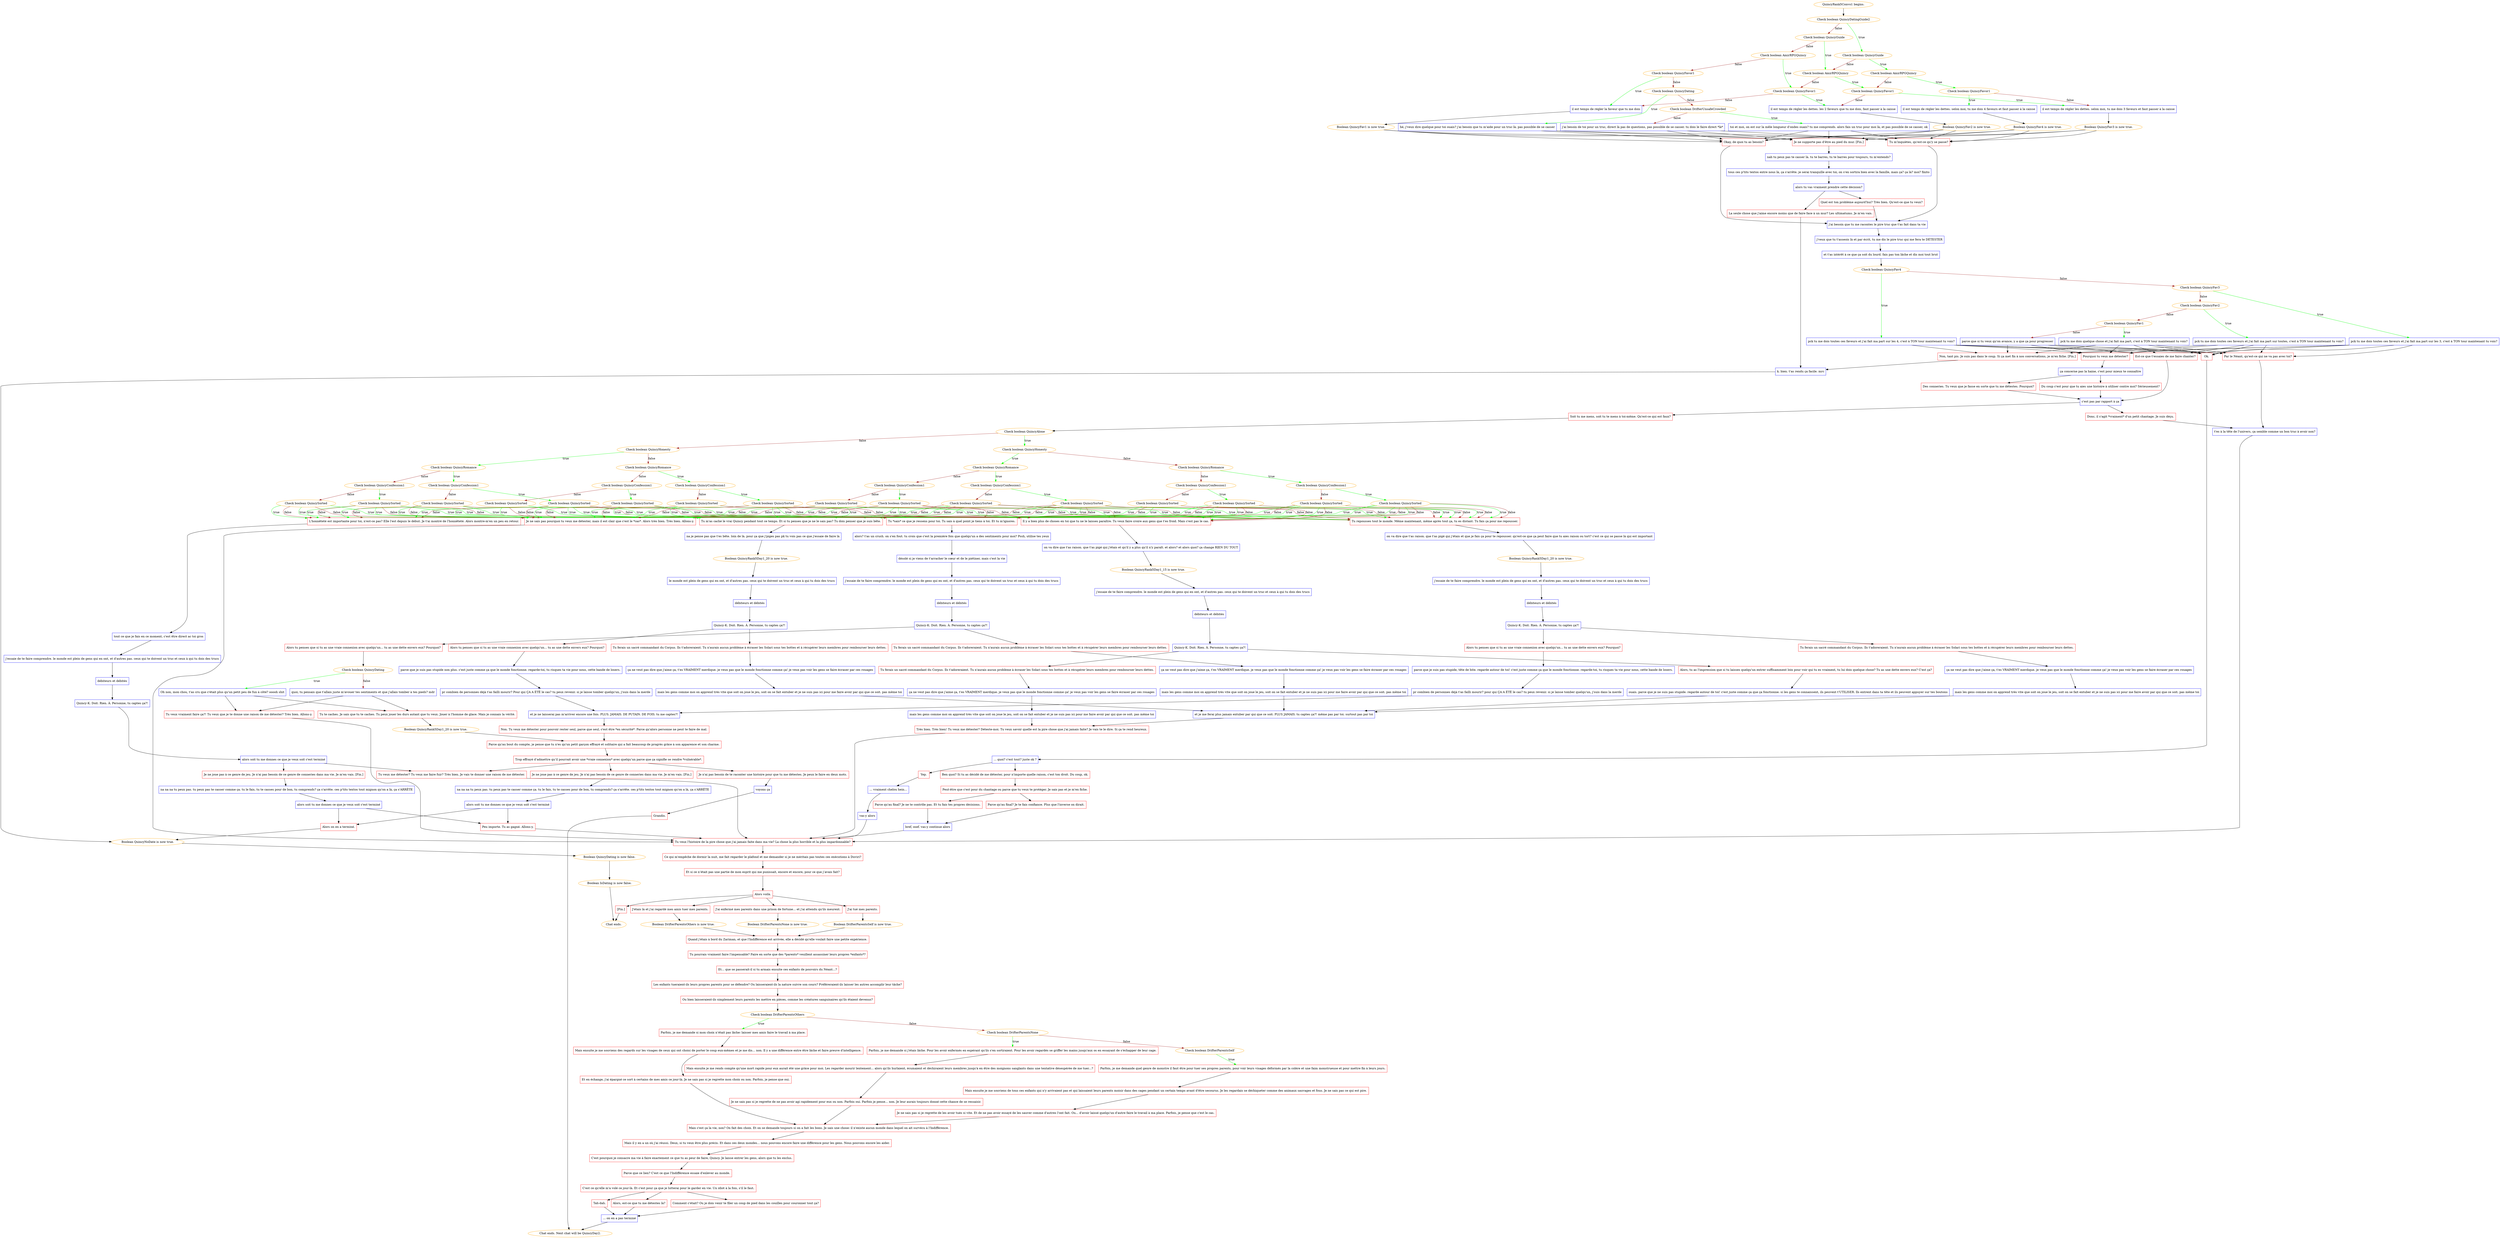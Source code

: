digraph {
	"QuincyRank5Convo1 begins." [color=orange];
		"QuincyRank5Convo1 begins." -> j4259438910;
	j4259438910 [label="Check boolean QuincyDatingGuide2",color=orange];
		j4259438910 -> j1808293916 [label=true,color=green];
		j4259438910 -> j3374279986 [label=false,color=brown];
	j1808293916 [label="Check boolean QuincyGuide",color=orange];
		j1808293916 -> j825999785 [label=true,color=green];
		j1808293916 -> j1508790296 [label=false,color=brown];
	j3374279986 [label="Check boolean QuincyGuide",color=orange];
		j3374279986 -> j1508790296 [label=true,color=green];
		j3374279986 -> j187799974 [label=false,color=brown];
	j825999785 [label="Check boolean AmirRPGQuincy",color=orange];
		j825999785 -> j348407752 [label=true,color=green];
		j825999785 -> j2690052736 [label=false,color=brown];
	j1508790296 [label="Check boolean AmirRPGQuincy",color=orange];
		j1508790296 -> j2690052736 [label=true,color=green];
		j1508790296 -> j7993924 [label=false,color=brown];
	j187799974 [label="Check boolean AmirRPGQuincy",color=orange];
		j187799974 -> j7993924 [label=true,color=green];
		j187799974 -> j311885398 [label=false,color=brown];
	j348407752 [label="Check boolean QuincyFavor1",color=orange];
		j348407752 -> j942256545 [label=true,color=green];
		j348407752 -> j1739165907 [label=false,color=brown];
	j2690052736 [label="Check boolean QuincyFavor1",color=orange];
		j2690052736 -> j1739165907 [label=true,color=green];
		j2690052736 -> j2746685708 [label=false,color=brown];
	j7993924 [label="Check boolean QuincyFavor1",color=orange];
		j7993924 -> j2746685708 [label=true,color=green];
		j7993924 -> j1387714251 [label=false,color=brown];
	j311885398 [label="Check boolean QuincyFavor1",color=orange];
		j311885398 -> j1387714251 [label=true,color=green];
		j311885398 -> j861801203 [label=false,color=brown];
	j942256545 [label="il est temps de régler les dettes. selon moi, tu me dois 4 faveurs et faut passer à la caisse",shape=box,color=blue];
		j942256545 -> j1829341265;
	j1739165907 [label="il est temps de régler les dettes. selon moi, tu me dois 3 faveurs et faut passer à la caisse",shape=box,color=blue];
		j1739165907 -> j3200699862;
	j2746685708 [label="il est temps de régler les dettes. les 2 faveurs que tu me dois, faut passer à la caisse",shape=box,color=blue];
		j2746685708 -> j2507424988;
	j1387714251 [label="il est temps de régler la faveur que tu me dois",shape=box,color=blue];
		j1387714251 -> j1261464452;
	j861801203 [label="Check boolean QuincyDating",color=orange];
		j861801203 -> j1547281372 [label=true,color=green];
		j861801203 -> j1471776078 [label=false,color=brown];
	j1829341265 [label="Boolean QuincyFav4 is now true.",color=orange];
		j1829341265 -> j2361139704;
		j1829341265 -> j3533450916;
		j1829341265 -> j1272338127;
	j3200699862 [label="Boolean QuincyFav3 is now true.",color=orange];
		j3200699862 -> j2361139704;
		j3200699862 -> j3533450916;
		j3200699862 -> j1272338127;
	j2507424988 [label="Boolean QuincyFav2 is now true.",color=orange];
		j2507424988 -> j2361139704;
		j2507424988 -> j3533450916;
		j2507424988 -> j1272338127;
	j1261464452 [label="Boolean QuincyFav1 is now true.",color=orange];
		j1261464452 -> j2361139704;
		j1261464452 -> j3533450916;
		j1261464452 -> j1272338127;
	j1547281372 [label="hé, j'veux dire quelque pour toi ouais? j'ai besoin que tu m'aide pour un truc là. pas possible de se casser",shape=box,color=blue];
		j1547281372 -> j2361139704;
		j1547281372 -> j3533450916;
		j1547281372 -> j1272338127;
	j1471776078 [label="Check boolean DrifterUnsafeCrowded",color=orange];
		j1471776078 -> j589198275 [label=true,color=green];
		j1471776078 -> j1911552126 [label=false,color=brown];
	j2361139704 [label="Tu m'inquiètes, qu'est-ce qu'y se passe?",shape=box,color=red];
		j2361139704 -> j2354087142;
	j3533450916 [label="Okay, de quoi tu as besoin?",shape=box,color=red];
		j3533450916 -> j2354087142;
	j1272338127 [label="Je ne supporte pas d'être au pied du mur. [Fin.]",shape=box,color=red];
		j1272338127 -> j1779170183;
	j589198275 [label="toi et moi, on est sur la mêle longueur d'ondes ouais? tu me comprends. alors fais un truc pour moi là, et pas possible de se casser, ok",shape=box,color=blue];
		j589198275 -> j2361139704;
		j589198275 -> j3533450916;
		j589198275 -> j1272338127;
	j1911552126 [label="j'ai besoin de toi pour un truc, direct là pas de questions, pas possible de se casser. tu dois le faire direct *là*",shape=box,color=blue];
		j1911552126 -> j2361139704;
		j1911552126 -> j3533450916;
		j1911552126 -> j1272338127;
	j2354087142 [label="j'ai besoin que tu me racontes le pire truc que t'as fait dans ta vie",shape=box,color=blue];
		j2354087142 -> j3506894675;
	j1779170183 [label="nah tu peux pas te casser là. tu te barres, tu te barres pour toujours, tu m'entends?",shape=box,color=blue];
		j1779170183 -> j1282968718;
	j3506894675 [label="j'veux que tu t'asseois là et par écrit, tu me dis le pire truc qui me fera te DÉTESTER",shape=box,color=blue];
		j3506894675 -> j3015069673;
	j1282968718 [label="tous ces p'tits textos entre nous là, ça s'arrête. je serai tranquille avec toi, on s'en sortira bien avec la famille, mais ça? ça là? moi? finito",shape=box,color=blue];
		j1282968718 -> j3540122253;
	j3015069673 [label="et t'as intérêt à ce que ça soit du lourd. fais pas ton lâche et dis moi tout brut",shape=box,color=blue];
		j3015069673 -> j592660636;
	j3540122253 [label="alors tu vas vraiment prendre cette décision?",shape=box,color=blue];
		j3540122253 -> j3475678726;
		j3540122253 -> j1918590107;
	j592660636 [label="Check boolean QuincyFav4",color=orange];
		j592660636 -> j1547060423 [label=true,color=green];
		j592660636 -> j755511056 [label=false,color=brown];
	j3475678726 [label="Quel est ton problème aujourd'hui? Très bien. Qu'est-ce que tu veux?",shape=box,color=red];
		j3475678726 -> j2354087142;
	j1918590107 [label="La seule chose que j'aime encore moins que de faire face à un mur? Les ultimatums. Je m'en vais.",shape=box,color=red];
		j1918590107 -> j2797919712;
	j1547060423 [label="pck tu me dois toutes ces faveurs et j'ai fait ma part sur les 4, c'est à TON tour maintenant tu vois?",shape=box,color=blue];
		j1547060423 -> j1527527147;
		j1547060423 -> j2079436692;
		j1547060423 -> j3821193648;
		j1547060423 -> j1889868667;
		j1547060423 -> j4061865038;
	j755511056 [label="Check boolean QuincyFav3",color=orange];
		j755511056 -> j90353037 [label=true,color=green];
		j755511056 -> j2821679080 [label=false,color=brown];
	j2797919712 [label="k. bien. t'as rendu ça facile. mrc",shape=box,color=blue];
		j2797919712 -> j2319655028;
	j1527527147 [label="Pourquoi tu veux me détester?",shape=box,color=red];
		j1527527147 -> j3645623921;
	j2079436692 [label="Est-ce que t'essaies de me faire chanter?",shape=box,color=red];
		j2079436692 -> j3010613561;
	j3821193648 [label="Par le Néant, qu'est-ce qui ne va pas avec toi?",shape=box,color=red];
		j3821193648 -> j891821024;
	j1889868667 [label="Ok.",shape=box,color=red];
		j1889868667 -> j1595029405;
	j4061865038 [label="Non, tant pis. Je suis pas dans le coup. Si ça met fin à nos conversations, je m'en fiche. [Fin.]",shape=box,color=red];
		j4061865038 -> j2797919712;
	j90353037 [label="pck tu me dois toutes ces faveurs et j'ai fait ma part sur les 3, c'est à TON tour maintenant tu vois?",shape=box,color=blue];
		j90353037 -> j1527527147;
		j90353037 -> j2079436692;
		j90353037 -> j3821193648;
		j90353037 -> j1889868667;
		j90353037 -> j4061865038;
	j2821679080 [label="Check boolean QuincyFav2",color=orange];
		j2821679080 -> j1655351268 [label=true,color=green];
		j2821679080 -> j2804589762 [label=false,color=brown];
	j2319655028 [label="Boolean QuincyNoDate is now true.",color=orange];
		j2319655028 -> j1884175600;
	j3645623921 [label="ça concerne pas la haine, c'est pour mieux te connaître",shape=box,color=blue];
		j3645623921 -> j2584397600;
		j3645623921 -> j3552843895;
	j3010613561 [label="c'est pas par rapport à ça",shape=box,color=blue];
		j3010613561 -> j2851381050;
		j3010613561 -> j1033973011;
	j891821024 [label="t'es à la tête de l'univers, ça semble comme un bon truc à avoir non?",shape=box,color=blue];
		j891821024 -> j2014753178;
	j1595029405 [label="... quoi? c'est tout? juste ok ?",shape=box,color=blue];
		j1595029405 -> j2314990382;
		j1595029405 -> j1210005030;
	j1655351268 [label="pck tu me dois toutes ces faveurs et j'ai fait ma part sur toutes, c'est à TON tour maintenant tu vois?",shape=box,color=blue];
		j1655351268 -> j1527527147;
		j1655351268 -> j2079436692;
		j1655351268 -> j3821193648;
		j1655351268 -> j1889868667;
		j1655351268 -> j4061865038;
	j2804589762 [label="Check boolean QuincyFav1",color=orange];
		j2804589762 -> j24209842 [label=true,color=green];
		j2804589762 -> j2759734311 [label=false,color=brown];
	j1884175600 [label="Boolean QuincyDating is now false.",color=orange];
		j1884175600 -> j1242024027;
	j2584397600 [label="Des conneries. Tu veux que je fasse en sorte que tu me détestes. Pourquoi?",shape=box,color=red];
		j2584397600 -> j3010613561;
	j3552843895 [label="Du coup c'est pour que tu aies une histoire à utiliser contre moi? Sérieusement?",shape=box,color=red];
		j3552843895 -> j3010613561;
	j2851381050 [label="Soit tu me mens, soit tu te mens à toi-même. Qu'est-ce qui est faux?",shape=box,color=red];
		j2851381050 -> j1329786559;
	j1033973011 [label="Donc, il s'agit *vraiment* d'un petit chantage. Je suis déçu.",shape=box,color=red];
		j1033973011 -> j891821024;
	j2014753178 [label="Tu veux l'histoire de la pire chose que j'ai jamais faite dans ma vie? La chose la plus horrible et la plus impardonnable?",shape=box,color=red];
		j2014753178 -> j1430316218;
	j2314990382 [label="Ben quoi? Si tu as décidé de me détester, pour n'importe quelle raison, c'est ton droit. Du coup, ok.",shape=box,color=red];
		j2314990382 -> j3764426280;
	j1210005030 [label="Yep.",shape=box,color=red];
		j1210005030 -> j2627816367;
	j24209842 [label="pck tu me dois quelque chose et j'ai fait ma part, c'est à TON tour maintenant tu vois?",shape=box,color=blue];
		j24209842 -> j1527527147;
		j24209842 -> j2079436692;
		j24209842 -> j3821193648;
		j24209842 -> j1889868667;
		j24209842 -> j4061865038;
	j2759734311 [label="parce que si tu veux qu'on avance, y a que ça pour progresser",shape=box,color=blue];
		j2759734311 -> j1527527147;
		j2759734311 -> j2079436692;
		j2759734311 -> j3821193648;
		j2759734311 -> j1889868667;
		j2759734311 -> j4061865038;
	j1242024027 [label="Boolean IsDating is now false.",color=orange];
		j1242024027 -> "Chat ends.";
	j1329786559 [label="Check boolean QuincyAlone",color=orange];
		j1329786559 -> j4082736045 [label=true,color=green];
		j1329786559 -> j1488184131 [label=false,color=brown];
	j1430316218 [label="Ce qui m'empêche de dormir la nuit, me fait regarder le plafond et me demander si je ne méritais pas toutes ces exécutions à Duviri?",shape=box,color=red];
		j1430316218 -> j1884089591;
	j3764426280 [label="Peut-être que c'est pour du chantage ou parce que tu veux te protéger. Je sais pas et je m'en fiche.",shape=box,color=red];
		j3764426280 -> j14513763;
		j3764426280 -> j4210609525;
	j2627816367 [label="... vraiment chelou hein...",shape=box,color=blue];
		j2627816367 -> j2221581750;
	"Chat ends." [color=orange];
	j4082736045 [label="Check boolean QuincyHonesty",color=orange];
		j4082736045 -> j825753960 [label=true,color=green];
		j4082736045 -> j3531077701 [label=false,color=brown];
	j1488184131 [label="Check boolean QuincyHonesty",color=orange];
		j1488184131 -> j2894358849 [label=true,color=green];
		j1488184131 -> j2011230306 [label=false,color=brown];
	j1884089591 [label="Et si ce n’était pas une partie de mon esprit qui me punissait, encore et encore, pour ce que j’avais fait?",shape=box,color=red];
		j1884089591 -> j3514376897;
	j14513763 [label="Parce qu'au final? Je ne te contrôle pas. Et tu fais tes propres décisions.",shape=box,color=red];
		j14513763 -> j221570953;
	j4210609525 [label="Parce qu'au final? Je te fais confiance. Plus que l'inverse on dirait.",shape=box,color=red];
		j4210609525 -> j221570953;
	j2221581750 [label="vas-y alors",shape=box,color=blue];
		j2221581750 -> j2014753178;
	j825753960 [label="Check boolean QuincyRomance",color=orange];
		j825753960 -> j2412885674 [label=true,color=green];
		j825753960 -> j3773748277 [label=false,color=brown];
	j3531077701 [label="Check boolean QuincyRomance",color=orange];
		j3531077701 -> j3772923861 [label=true,color=green];
		j3531077701 -> j3705907214 [label=false,color=brown];
	j2894358849 [label="Check boolean QuincyRomance",color=orange];
		j2894358849 -> j2880257702 [label=true,color=green];
		j2894358849 -> j1505471158 [label=false,color=brown];
	j2011230306 [label="Check boolean QuincyRomance",color=orange];
		j2011230306 -> j2233134132 [label=true,color=green];
		j2011230306 -> j491044399 [label=false,color=brown];
	j3514376897 [label="Alors voilà.",shape=box,color=red];
		j3514376897 -> j2470687786;
		j3514376897 -> j1446728198;
		j3514376897 -> j2225717824;
		j3514376897 -> j4011126774;
	j221570953 [label="bref, osef. vas-y continue alors",shape=box,color=blue];
		j221570953 -> j2014753178;
	j2412885674 [label="Check boolean QuincyConfession1",color=orange];
		j2412885674 -> j2334105743 [label=true,color=green];
		j2412885674 -> j643075583 [label=false,color=brown];
	j3773748277 [label="Check boolean QuincyConfession1",color=orange];
		j3773748277 -> j877673860 [label=true,color=green];
		j3773748277 -> j2747914606 [label=false,color=brown];
	j3772923861 [label="Check boolean QuincyConfession1",color=orange];
		j3772923861 -> j876242526 [label=true,color=green];
		j3772923861 -> j1736569315 [label=false,color=brown];
	j3705907214 [label="Check boolean QuincyConfession1",color=orange];
		j3705907214 -> j1344177650 [label=true,color=green];
		j3705907214 -> j2742183548 [label=false,color=brown];
	j2880257702 [label="Check boolean QuincyConfession1",color=orange];
		j2880257702 -> j600996153 [label=true,color=green];
		j2880257702 -> j2116091037 [label=false,color=brown];
	j1505471158 [label="Check boolean QuincyConfession1",color=orange];
		j1505471158 -> j494868219 [label=true,color=green];
		j1505471158 -> j3270453115 [label=false,color=brown];
	j2233134132 [label="Check boolean QuincyConfession1",color=orange];
		j2233134132 -> j2167128322 [label=true,color=green];
		j2233134132 -> j644773257 [label=false,color=brown];
	j491044399 [label="Check boolean QuincyConfession1",color=orange];
		j491044399 -> j3881275791 [label=true,color=green];
		j491044399 -> j642294731 [label=false,color=brown];
	j2470687786 [label="J'étais là et j'ai regardé mes amis tuer mes parents.",shape=box,color=red];
		j2470687786 -> j2603763877;
	j1446728198 [label="J'ai enfermé mes parents dans une prison de fortune... et j'ai attendu qu'ils meurent.",shape=box,color=red];
		j1446728198 -> j526580992;
	j2225717824 [label="J'ai tué mes parents.",shape=box,color=red];
		j2225717824 -> j700718043;
	j4011126774 [label="[Fin.]",shape=box,color=red];
		j4011126774 -> "Chat ends.";
	j2334105743 [label="Check boolean QuincySorted",color=orange];
		j2334105743 -> j1649066816 [label=true,color=green];
		j2334105743 -> j1749404395 [label=true,color=green];
		j2334105743 -> j153422073 [label=true,color=green];
		j2334105743 -> j1063919495 [label=true,color=green];
		j2334105743 -> j1945090055 [label=true,color=green];
		j2334105743 -> j1649066816 [label=false,color=brown];
		j2334105743 -> j1749404395 [label=false,color=brown];
		j2334105743 -> j153422073 [label=false,color=brown];
		j2334105743 -> j1063919495 [label=false,color=brown];
		j2334105743 -> j2227506562 [label=false,color=brown];
	j643075583 [label="Check boolean QuincySorted",color=orange];
		j643075583 -> j1649066816 [label=true,color=green];
		j643075583 -> j1749404395 [label=true,color=green];
		j643075583 -> j153422073 [label=true,color=green];
		j643075583 -> j1945090055 [label=true,color=green];
		j643075583 -> j2227506562 [label=true,color=green];
		j643075583 -> j1649066816 [label=false,color=brown];
		j643075583 -> j1749404395 [label=false,color=brown];
		j643075583 -> j153422073 [label=false,color=brown];
		j643075583 -> j2227506562 [label=false,color=brown];
	j877673860 [label="Check boolean QuincySorted",color=orange];
		j877673860 -> j1649066816 [label=true,color=green];
		j877673860 -> j1749404395 [label=true,color=green];
		j877673860 -> j1063919495 [label=true,color=green];
		j877673860 -> j1945090055 [label=true,color=green];
		j877673860 -> j2227506562 [label=true,color=green];
		j877673860 -> j1649066816 [label=false,color=brown];
		j877673860 -> j1749404395 [label=false,color=brown];
		j877673860 -> j1063919495 [label=false,color=brown];
		j877673860 -> j2227506562 [label=false,color=brown];
	j2747914606 [label="Check boolean QuincySorted",color=orange];
		j2747914606 -> j1649066816 [label=true,color=green];
		j2747914606 -> j1749404395 [label=true,color=green];
		j2747914606 -> j1945090055 [label=true,color=green];
		j2747914606 -> j2227506562 [label=true,color=green];
		j2747914606 -> j1649066816 [label=false,color=brown];
		j2747914606 -> j1749404395 [label=false,color=brown];
		j2747914606 -> j2227506562 [label=false,color=brown];
	j876242526 [label="Check boolean QuincySorted",color=orange];
		j876242526 -> j1649066816 [label=true,color=green];
		j876242526 -> j153422073 [label=true,color=green];
		j876242526 -> j1063919495 [label=true,color=green];
		j876242526 -> j1945090055 [label=true,color=green];
		j876242526 -> j2227506562 [label=true,color=green];
		j876242526 -> j1649066816 [label=false,color=brown];
		j876242526 -> j153422073 [label=false,color=brown];
		j876242526 -> j1063919495 [label=false,color=brown];
	j1736569315 [label="Check boolean QuincySorted",color=orange];
		j1736569315 -> j1649066816 [label=true,color=green];
		j1736569315 -> j153422073 [label=true,color=green];
		j1736569315 -> j1945090055 [label=true,color=green];
		j1736569315 -> j2227506562 [label=true,color=green];
		j1736569315 -> j1649066816 [label=false,color=brown];
		j1736569315 -> j153422073 [label=false,color=brown];
		j1736569315 -> j2227506562 [label=false,color=brown];
	j1344177650 [label="Check boolean QuincySorted",color=orange];
		j1344177650 -> j1649066816 [label=true,color=green];
		j1344177650 -> j1063919495 [label=true,color=green];
		j1344177650 -> j1945090055 [label=true,color=green];
		j1344177650 -> j2227506562 [label=true,color=green];
		j1344177650 -> j1649066816 [label=false,color=brown];
		j1344177650 -> j1063919495 [label=false,color=brown];
		j1344177650 -> j2227506562 [label=false,color=brown];
	j2742183548 [label="Check boolean QuincySorted",color=orange];
		j2742183548 -> j1649066816 [label=true,color=green];
		j2742183548 -> j1945090055 [label=true,color=green];
		j2742183548 -> j2227506562 [label=true,color=green];
		j2742183548 -> j1649066816 [label=false,color=brown];
		j2742183548 -> j2227506562 [label=false,color=brown];
	j600996153 [label="Check boolean QuincySorted",color=orange];
		j600996153 -> j1749404395 [label=true,color=green];
		j600996153 -> j153422073 [label=true,color=green];
		j600996153 -> j1063919495 [label=true,color=green];
		j600996153 -> j1945090055 [label=true,color=green];
		j600996153 -> j2227506562 [label=true,color=green];
		j600996153 -> j1749404395 [label=false,color=brown];
		j600996153 -> j153422073 [label=false,color=brown];
		j600996153 -> j1063919495 [label=false,color=brown];
		j600996153 -> j2227506562 [label=false,color=brown];
	j2116091037 [label="Check boolean QuincySorted",color=orange];
		j2116091037 -> j1749404395 [label=true,color=green];
		j2116091037 -> j153422073 [label=true,color=green];
		j2116091037 -> j1945090055 [label=true,color=green];
		j2116091037 -> j2227506562 [label=true,color=green];
		j2116091037 -> j1749404395 [label=false,color=brown];
		j2116091037 -> j153422073 [label=false,color=brown];
		j2116091037 -> j2227506562 [label=false,color=brown];
	j494868219 [label="Check boolean QuincySorted",color=orange];
		j494868219 -> j1749404395 [label=true,color=green];
		j494868219 -> j1063919495 [label=true,color=green];
		j494868219 -> j1945090055 [label=true,color=green];
		j494868219 -> j2227506562 [label=true,color=green];
		j494868219 -> j1749404395 [label=false,color=brown];
		j494868219 -> j1063919495 [label=false,color=brown];
		j494868219 -> j2227506562 [label=false,color=brown];
	j3270453115 [label="Check boolean QuincySorted",color=orange];
		j3270453115 -> j1749404395 [label=true,color=green];
		j3270453115 -> j1945090055 [label=true,color=green];
		j3270453115 -> j2227506562 [label=true,color=green];
		j3270453115 -> j1749404395 [label=false,color=brown];
		j3270453115 -> j2227506562 [label=false,color=brown];
	j2167128322 [label="Check boolean QuincySorted",color=orange];
		j2167128322 -> j153422073 [label=true,color=green];
		j2167128322 -> j1063919495 [label=true,color=green];
		j2167128322 -> j1945090055 [label=true,color=green];
		j2167128322 -> j2227506562 [label=true,color=green];
		j2167128322 -> j153422073 [label=false,color=brown];
		j2167128322 -> j1063919495 [label=false,color=brown];
		j2167128322 -> j2227506562 [label=false,color=brown];
	j644773257 [label="Check boolean QuincySorted",color=orange];
		j644773257 -> j153422073 [label=true,color=green];
		j644773257 -> j1945090055 [label=true,color=green];
		j644773257 -> j2227506562 [label=true,color=green];
		j644773257 -> j153422073 [label=false,color=brown];
		j644773257 -> j2227506562 [label=false,color=brown];
	j3881275791 [label="Check boolean QuincySorted",color=orange];
		j3881275791 -> j1063919495 [label=true,color=green];
		j3881275791 -> j1945090055 [label=true,color=green];
		j3881275791 -> j2227506562 [label=true,color=green];
		j3881275791 -> j1063919495 [label=false,color=brown];
		j3881275791 -> j2227506562 [label=false,color=brown];
	j642294731 [label="Check boolean QuincySorted",color=orange];
		j642294731 -> j1945090055 [label=true,color=green];
		j642294731 -> j2227506562 [label=true,color=green];
		j642294731 -> j2227506562 [label=false,color=brown];
	j2603763877 [label="Boolean DrifterParentsOthers is now true.",color=orange];
		j2603763877 -> j598689105;
	j526580992 [label="Boolean DrifterParentsNone is now true.",color=orange];
		j526580992 -> j598689105;
	j700718043 [label="Boolean DrifterParentsSelf is now true.",color=orange];
		j700718043 -> j598689105;
	j1649066816 [label="Tu repousses tout le monde. Même maintenant, même après tout ça, tu es distant. Tu fais ça pour me repousser.",shape=box,color=red];
		j1649066816 -> j126670957;
	j1749404395 [label="L'honnêteté est importante pour toi, n'est-ce pas? Elle l'est depuis le début. Je t'ai montré de l'honnêteté. Alors montre-m'en un peu en retour.",shape=box,color=red];
		j1749404395 -> j4282788027;
	j153422073 [label="Il y a bien plus de choses en toi que tu ne le laisses paraître. Tu veux faire croire aux gens que t'es froid. Mais c'est pas le cas.",shape=box,color=red];
		j153422073 -> j4013772427;
	j1063919495 [label="Tu *sais* ce que je ressens pour toi. Tu sais à quel point je tiens à toi. Et tu m'ignores.",shape=box,color=red];
		j1063919495 -> j1258588408;
	j1945090055 [label="Tu m'as caché le vrai Quincy pendant tout ce temps. Et si tu penses que je ne le sais pas? Tu dois penser que je suis bête.",shape=box,color=red];
		j1945090055 -> j1527731774;
	j2227506562 [label="Je ne sais pas pourquoi tu veux me détester, mais il est clair que c'est le *cas*. Alors très bien. Très bien. Allons-y.",shape=box,color=red];
		j2227506562 -> j2014753178;
	j598689105 [label="Quand j'étais à bord du Zariman, et que l'Indifférence est arrivée, elle a décidé qu'elle voulait faire une petite expérience.",shape=box,color=red];
		j598689105 -> j4016258754;
	j126670957 [label="on va dire que t'as raison. que t'as pigé qui j'étais et que je fais ça pour te repousser. qu'est-ce que ça peut faire que tu aies raison ou tort? c'est ce qui se passe là qui est important",shape=box,color=blue];
		j126670957 -> j1630644097;
	j4282788027 [label="tout ce que je fais en ce moment, c'est être direct ac toi gros",shape=box,color=blue];
		j4282788027 -> j3875563230;
	j4013772427 [label="on va dire que t'as raison. que t'as pigé qui j'étais et qu'il y a plus qu'il n'y paraît. et alors? et alors quoi? ça change RIEN DU TOUT",shape=box,color=blue];
		j4013772427 -> j649840749;
	j1258588408 [label="alors? t'as un crush. on s'en fout. tu crois que c'est la première fois que quelqu'un a des sentiments pour moi? Pssh, utilise tes yeux",shape=box,color=blue];
		j1258588408 -> j2158866377;
	j1527731774 [label="na je pense pas que t'es bête. loin de là. pour ça que j'piges pas pk tu vois pas ce que j'essaie de faire là",shape=box,color=blue];
		j1527731774 -> j2905446339;
	j4016258754 [label="Tu pourrais vraiment faire l'impensable? Faire en sorte que des *parents* veuillent assassiner leurs propres *enfants*?",shape=box,color=red];
		j4016258754 -> j2080511356;
	j1630644097 [label="Boolean QuincyRank5Day1_20 is now true.",color=orange];
		j1630644097 -> j4035907834;
	j3875563230 [label="j'essaie de te faire comprendre. le monde est plein de gens qui en ont, et d'autres pas. ceux qui te doivent un truc et ceux à qui tu dois des trucs",shape=box,color=blue];
		j3875563230 -> j3801202376;
	j649840749 [label="Boolean QuincyRank5Day1_15 is now true.",color=orange];
		j649840749 -> j3908127578;
	j2158866377 [label="désolé si je viens de t'arracher le cœur et de le piétiner, mais c'est la vie",shape=box,color=blue];
		j2158866377 -> j1160604585;
	j2905446339 [label="Boolean QuincyRank5Day1_20 is now true.",color=orange];
		j2905446339 -> j3527756372;
	j2080511356 [label="Et... que se passerait-il si tu armais ensuite ces enfants de pouvoirs du Néant...?",shape=box,color=red];
		j2080511356 -> j3971001097;
	j4035907834 [label="j'essaie de te faire comprendre. le monde est plein de gens qui en ont, et d'autres pas. ceux qui te doivent un truc et ceux à qui tu dois des trucs",shape=box,color=blue];
		j4035907834 -> j1692094563;
	j3801202376 [label="débiteurs et débités",shape=box,color=blue];
		j3801202376 -> j2605496957;
	j3908127578 [label="j'essaie de te faire comprendre. le monde est plein de gens qui en ont, et d'autres pas. ceux qui te doivent un truc et ceux à qui tu dois des trucs",shape=box,color=blue];
		j3908127578 -> j3859220255;
	j1160604585 [label="j'essaie de te faire comprendre. le monde est plein de gens qui en ont, et d'autres pas. ceux qui te doivent un truc et ceux à qui tu dois des trucs",shape=box,color=blue];
		j1160604585 -> j650715150;
	j3527756372 [label="le monde est plein de gens qui en ont, et d'autres pas. ceux qui te doivent un truc et ceux à qui tu dois des trucs",shape=box,color=blue];
		j3527756372 -> j1091459704;
	j3971001097 [label="Les enfants tueraient-ils leurs propres parents pour se défendre? Ou laisseraient-ils la nature suivre son cours? Préféreraient-ils laisser les autres accomplir leur tâche?",shape=box,color=red];
		j3971001097 -> j2540903857;
	j1692094563 [label="débiteurs et débités",shape=box,color=blue];
		j1692094563 -> j1106329766;
	j2605496957 [label="Quincy-K. Doit. Rien. À. Personne, tu captes ça?!",shape=box,color=blue];
		j2605496957 -> j1623416074;
	j3859220255 [label="débiteurs et débités",shape=box,color=blue];
		j3859220255 -> j653420740;
	j650715150 [label="débiteurs et débités",shape=box,color=blue];
		j650715150 -> j3667841757;
	j1091459704 [label="débiteurs et débités",shape=box,color=blue];
		j1091459704 -> j3442085576;
	j2540903857 [label="Ou bien laisseraient-ils simplement leurs parents les mettre en pièces, comme les créatures sanguinaires qu'ils étaient devenus?",shape=box,color=red];
		j2540903857 -> j1211596277;
	j1106329766 [label="Quincy-K. Doit. Rien. À. Personne, tu captes ça?!",shape=box,color=blue];
		j1106329766 -> j1244721545;
		j1106329766 -> j710240931;
	j1623416074 [label="alors soit tu me donnes ce que je veux soit c'est terminé",shape=box,color=blue];
		j1623416074 -> j4025331951;
		j1623416074 -> j1475532672;
	j653420740 [label="Quincy-K. Doit. Rien. À. Personne, tu captes ça?!",shape=box,color=blue];
		j653420740 -> j2715757173;
		j653420740 -> j1357563677;
	j3667841757 [label="Quincy-K. Doit. Rien. À. Personne, tu captes ça?!",shape=box,color=blue];
		j3667841757 -> j3748275664;
		j3667841757 -> j1999918789;
	j3442085576 [label="Quincy-K. Doit. Rien. À. Personne, tu captes ça?!",shape=box,color=blue];
		j3442085576 -> j1001151892;
		j3442085576 -> j3028767414;
	j1211596277 [label="Check boolean DrifterParentsOthers",color=orange];
		j1211596277 -> j1369445061 [label=true,color=green];
		j1211596277 -> j550601478 [label=false,color=brown];
	j1244721545 [label="Alors tu penses que si tu as une vraie connexion avec quelqu'un... tu as une dette envers eux? Pourquoi?",shape=box,color=red];
		j1244721545 -> j162647132;
	j710240931 [label="Tu ferais un sacré commandant du Corpus. Ils t'adoreraient. Tu n'aurais aucun problème à écraser les Solari sous tes bottes et à récupérer leurs membres pour rembourser leurs dettes.",shape=box,color=red];
		j710240931 -> j2182943496;
	j4025331951 [label="Je ne joue pas à ce genre de jeu. Je n'ai pas besoin de ce genre de conneries dans ma vie. Je m'en vais. [Fin.]",shape=box,color=red];
		j4025331951 -> j2721552936;
	j1475532672 [label="Tu veux me détester? Tu veux me faire fuir? Très bien. Je vais te donner une raison de me détester.",shape=box,color=red];
		j1475532672 -> j2014753178;
	j2715757173 [label="Alors, tu as l'impression que si tu laisses quelqu'un entrer suffisamment loin pour voir qui tu es vraiment, tu lui dois quelque chose? Tu as une dette envers eux? C'est ça?",shape=box,color=red];
		j2715757173 -> j2078867079;
	j1357563677 [label="Tu ferais un sacré commandant du Corpus. Ils t'adoreraient. Tu n'aurais aucun problème à écraser les Solari sous tes bottes et à récupérer leurs membres pour rembourser leurs dettes.",shape=box,color=red];
		j1357563677 -> j3452588649;
	j3748275664 [label="Alors tu penses que si tu as une vraie connexion avec quelqu'un... tu as une dette envers eux? Pourquoi?",shape=box,color=red];
		j3748275664 -> j195857378;
	j1999918789 [label="Tu ferais un sacré commandant du Corpus. Ils t'adoreraient. Tu n'aurais aucun problème à écraser les Solari sous tes bottes et à récupérer leurs membres pour rembourser leurs dettes.",shape=box,color=red];
		j1999918789 -> j3376052994;
	j1001151892 [label="Alors tu penses que si tu as une vraie connexion avec quelqu'un... tu as une dette envers eux? Pourquoi?",shape=box,color=red];
		j1001151892 -> j1419173391;
	j3028767414 [label="Tu ferais un sacré commandant du Corpus. Ils t'adoreraient. Tu n'aurais aucun problème à écraser les Solari sous tes bottes et à récupérer leurs membres pour rembourser leurs dettes.",shape=box,color=red];
		j3028767414 -> j1747337443;
	j1369445061 [label="Parfois, je me demande si mon choix n’était pas lâche: laisser mes amis faire le travail à ma place.",shape=box,color=red];
		j1369445061 -> j260982815;
	j550601478 [label="Check boolean DrifterParentsNone",color=orange];
		j550601478 -> j1323114870 [label=true,color=green];
		j550601478 -> j1099193723 [label=false,color=brown];
	j162647132 [label="parce que je suis pas stupide, tête de bite. regarde autour de toi! c'est juste comme ça que le monde fonctionne. regarde-toi, tu risques ta vie pour nous, cette bande de losers.",shape=box,color=blue];
		j162647132 -> j4201885811;
	j2182943496 [label="ça ne veut pas dire que j'aime ça, t'es VRAIMENT merdique. je veux pas que le monde fonctionne comme ça! je veux pas voir les gens se faire écraser par ces rouages",shape=box,color=blue];
		j2182943496 -> j2448344601;
	j2721552936 [label="na na na tu peux pas. tu peux pas te casser comme ça. tu le fais, tu te casses pour de bon, tu comprends? ça s'arrête. ces p'tits textos tout mignon qu'on a là, ça s'ARRÊTE",shape=box,color=blue];
		j2721552936 -> j909768368;
	j2078867079 [label="ouais. parce que je ne suis pas stupide. regarde autour de toi! c'est juste comme ça que ça fonctionne. si les gens te connaissent, ils peuvent t'UTILISER. Ils entrent dans ta tête et ils peuvent appuyer sur tes boutons",shape=box,color=blue];
		j2078867079 -> j2740145636;
	j3452588649 [label="ça ne veut pas dire que j'aime ça, t'es VRAIMENT merdique. je veux pas que le monde fonctionne comme ça! je veux pas voir les gens se faire écraser par ces rouages",shape=box,color=blue];
		j3452588649 -> j3140244263;
	j195857378 [label="Check boolean QuincyDating",color=orange];
		j195857378 -> j1304332749 [label=true,color=green];
		j195857378 -> j3251168602 [label=false,color=brown];
	j3376052994 [label="ça ne veut pas dire que j'aime ça, t'es VRAIMENT merdique. je veux pas que le monde fonctionne comme ça! je veux pas voir les gens se faire écraser par ces rouages",shape=box,color=blue];
		j3376052994 -> j275668168;
	j1419173391 [label="parce que je suis pas stupide non plus. c'est juste comme ça que le monde fonctionne. regarde-toi, tu risques ta vie pour nous, cette bande de losers.",shape=box,color=blue];
		j1419173391 -> j1736265728;
	j1747337443 [label="ça ne veut pas dire que j'aime ça, t'es VRAIMENT merdique. je veux pas que le monde fonctionne comme ça! je veux pas voir les gens se faire écraser par ces rouages",shape=box,color=blue];
		j1747337443 -> j4232361869;
	j260982815 [label="Mais ensuite je me souviens des regards sur les visages de ceux qui ont choisi de porter le coup eux-mêmes et je me dis... non. Il y a une différence entre être lâche et faire preuve d'intelligence.",shape=box,color=red];
		j260982815 -> j997329102;
	j1323114870 [label="Parfois, je me demande si j'étais lâche. Pour les avoir enfermés en espérant qu'ils s'en sortiraient. Pour les avoir regardés se griffer les mains jusqu'aux os en essayant de s'échapper de leur cage.",shape=box,color=red];
		j1323114870 -> j2155179497;
	j1099193723 [label="Check boolean DrifterParentsSelf",color=orange];
		j1099193723 -> j1753652221 [label=true,color=green];
	j4201885811 [label="pr combien de personnes déjà t'as failli mourir? pour qui ÇA A ÉTÉ le cas? tu peux revenir. si je laisse tomber quelqu'un, j'suis dans la merde",shape=box,color=blue];
		j4201885811 -> j516553859;
	j2448344601 [label="mais les gens comme moi on apprend très vite que soit on joue le jeu, soit on se fait entuber et je ne suis pas ici pour me faire avoir par qui que ce soit. pas même toi",shape=box,color=blue];
		j2448344601 -> j2740145636;
	j909768368 [label="alors soit tu me donnes ce que je veux soit c'est terminé",shape=box,color=blue];
		j909768368 -> j1380364942;
		j909768368 -> j2314644453;
	j2740145636 [label="et je me ferai plus jamais entuber par qui que ce soit. PLUS JAMAIS. tu captes ça?! même pas par toi. surtout pas par toi",shape=box,color=blue];
		j2740145636 -> j2491057302;
	j3140244263 [label="mais les gens comme moi on apprend très vite que soit on joue le jeu, soit on se fait entuber et je ne suis pas ici pour me faire avoir par qui que ce soit. pas même toi",shape=box,color=blue];
		j3140244263 -> j2491057302;
	j1304332749 [label="Oh non, mon chou, t'as cru que c'était plus qu'un petit peu de fun à côté? ooooh shit",shape=box,color=blue];
		j1304332749 -> j985350018;
		j1304332749 -> j857099589;
	j3251168602 [label="quoi, tu pensais que t'allais juste m'avouer tes sentiments et que j'allais tomber à tes pieds? mdr",shape=box,color=blue];
		j3251168602 -> j985350018;
		j3251168602 -> j857099589;
	j275668168 [label="mais les gens comme moi on apprend très vite que soit on joue le jeu, soit on se fait entuber et je ne suis pas ici pour me faire avoir par qui que ce soit. pas même toi",shape=box,color=blue];
		j275668168 -> j2740145636;
	j1736265728 [label="pr combien de personnes déjà t'as failli mourir? Pour qui ÇA A ÉTÉ le cas? tu peux revenir. si je laisse tomber quelqu'un, j'suis dans la merde",shape=box,color=blue];
		j1736265728 -> j516553859;
	j4232361869 [label="mais les gens comme moi on apprend très vite que soit on joue le jeu, soit on se fait entuber et je ne suis pas ici pour me faire avoir par qui que ce soit. pas même toi",shape=box,color=blue];
		j4232361869 -> j2740145636;
	j997329102 [label="Et en échange, j'ai épargné ce sort à certains de mes amis ce jour-là. Je ne sais pas si je regrette mon choix ou non. Parfois, je pense que oui.",shape=box,color=red];
		j997329102 -> j4039973932;
	j2155179497 [label="Mais ensuite je me rends compte qu'une mort rapide pour eux aurait été une grâce pour moi. Les regarder mourir lentement... alors qu'ils hurlaient, écumaient et déchiraient leurs membres jusqu'à en être des moignons sanglants dans une tentative désespérée de me tuer...?",shape=box,color=red];
		j2155179497 -> j1900592097;
	j1753652221 [label="Parfois, je me demande quel genre de monstre il faut être pour tuer ses propres parents, pour voir leurs visages déformés par la colère et une faim monstrueuse et pour mettre fin à leurs jours.",shape=box,color=red];
		j1753652221 -> j3893638907;
	j516553859 [label="et je ne laisserai pas m'arriver encore une fois. PLUS. JAMAIS. DE PUTAIN. DE FOIS. tu me captes?!",shape=box,color=blue];
		j516553859 -> j418866584;
	j1380364942 [label="Alors on en a terminé.",shape=box,color=red];
		j1380364942 -> j2319655028;
	j2314644453 [label="Peu importe. Tu as gagné. Allons-y.",shape=box,color=red];
		j2314644453 -> j2014753178;
	j2491057302 [label="Très bien. Très bien! Tu veux me détester? Déteste-moi. Tu veux savoir quelle est la pire chose que j'ai jamais faite? Je vais te le dire. Si ça te rend heureux.",shape=box,color=red];
		j2491057302 -> j2014753178;
	j985350018 [label="Tu te caches. Je sais que tu te caches. Tu peux jouer les durs autant que tu veux. Jouer à l'homme de glace. Mais je connais la vérité.",shape=box,color=red];
		j985350018 -> j1564579631;
	j857099589 [label="Tu veux vraiment faire ça?! Tu veux que je te donne une raison de me détester? Très bien. Allons-y.",shape=box,color=red];
		j857099589 -> j2014753178;
	j4039973932 [label="Mais c'est ça la vie, non? On fait des choix. Et on se demande toujours si on a fait les bons. Je sais une chose: il n'existe aucun monde dans lequel on ait survécu à l'Indifférence.",shape=box,color=red];
		j4039973932 -> j4273838537;
	j1900592097 [label="Je ne sais pas si je regrette de ne pas avoir agi rapidement pour eux ou non. Parfois oui. Parfois je pense... non. Je leur aurais toujours donné cette chance de se ressaisir.",shape=box,color=red];
		j1900592097 -> j4039973932;
	j3893638907 [label="Mais ensuite je me souviens de tous ces enfants qui n'y arrivaient pas et qui laissaient leurs parents moisir dans des cages pendant un certain temps avant d'être secourus. Je les regardais se déchiqueter comme des animaux sauvages et fous. Je ne sais pas ce qui est pire.",shape=box,color=red];
		j3893638907 -> j928312950;
	j418866584 [label="Non. Tu veux me détester pour pouvoir rester seul, parce que seul, c'est être *en sécurité*. Parce qu'alors personne ne peut te faire de mal.",shape=box,color=red];
		j418866584 -> j4280617602;
	j1564579631 [label="Boolean QuincyRank5Day1_20 is now true.",color=orange];
		j1564579631 -> j4280617602;
	j4273838537 [label="Mais il y en a un où j'ai réussi. Deux, si tu veux être plus précis. Et dans ces deux mondes... nous pouvons encore faire une différence pour les gens. Nous pouvons encore les aider.",shape=box,color=red];
		j4273838537 -> j387546446;
	j928312950 [label="Je ne sais pas si je regrette de les avoir tués si vite. Et de ne pas avoir essayé de les sauver comme d'autres l'ont fait. Ou... d'avoir laissé quelqu'un d'autre faire le travail à ma place. Parfois, je pense que c'est le cas.",shape=box,color=red];
		j928312950 -> j4039973932;
	j4280617602 [label="Parce qu'au bout du compte, je pense que tu n'es qu'un petit garçon effrayé et solitaire qui a fait beaucoup de progrès grâce à son apparence et son charme.",shape=box,color=red];
		j4280617602 -> j109492157;
	j387546446 [label="C'est pourquoi je consacre ma vie à faire exactement ce que tu as peur de faire, Quincy. Je laisse entrer les gens, alors que tu les exclus.",shape=box,color=red];
		j387546446 -> j2415080708;
	j109492157 [label="Trop effrayé d’admettre qu’il pourrait avoir une *vraie connexion* avec quelqu’un parce que ça signifie se rendre *vulnérable*.",shape=box,color=red];
		j109492157 -> j2011116336;
		j109492157 -> j238813979;
		j109492157 -> j1475532672;
	j2415080708 [label="Parce que ce lien? C'est ce que l'Indifférence essaie d'enlever au monde.",shape=box,color=red];
		j2415080708 -> j1029116562;
	j2011116336 [label="Je n'ai pas besoin de te raconter une histoire pour que tu me détestes. Je peux le faire en deux mots.",shape=box,color=red];
		j2011116336 -> j2458728760;
	j238813979 [label="Je ne joue pas à ce genre de jeu. Je n'ai pas besoin de ce genre de conneries dans ma vie. Je m'en vais. [Fin.]",shape=box,color=red];
		j238813979 -> j1925865847;
	j1029116562 [label="C'est ce qu'elle m'a volé ce jour-là. Et c'est pour ça que je lutterai pour le garder en vie. Un idiot à la fois, s'il le faut.",shape=box,color=red];
		j1029116562 -> j1612524736;
		j1029116562 -> j2994575659;
		j1029116562 -> j1799869603;
	j2458728760 [label="voyons ça",shape=box,color=blue];
		j2458728760 -> j1735628815;
	j1925865847 [label="na na na tu peux pas. tu peux pas te casser comme ça. tu le fais, tu te casses pour de bon, tu comprends? ça s'arrête. ces p'tits textos tout mignon qu'on a là, ça s'ARRÊTE",shape=box,color=blue];
		j1925865847 -> j1369539227;
	j1612524736 [label="Alors, est-ce que tu me détestes là?",shape=box,color=red];
		j1612524736 -> j3961287952;
	j2994575659 [label="Comment c'était? Ou je dois venir te filer un coup de pied dans les couilles pour couronner tout ça?",shape=box,color=red];
		j2994575659 -> j3961287952;
	j1799869603 [label="Tah-dah.",shape=box,color=red];
		j1799869603 -> j3961287952;
	j1735628815 [label="Grandis.",shape=box,color=red];
		j1735628815 -> "Chat ends. Next chat will be QuincyDay2.";
	j1369539227 [label="alors soit tu me donnes ce que je veux soit c'est terminé",shape=box,color=blue];
		j1369539227 -> j1380364942;
		j1369539227 -> j2314644453;
	j3961287952 [label="... on en a pas terminé",shape=box,color=blue];
		j3961287952 -> "Chat ends. Next chat will be QuincyDay2.";
	"Chat ends. Next chat will be QuincyDay2." [color=orange];
}